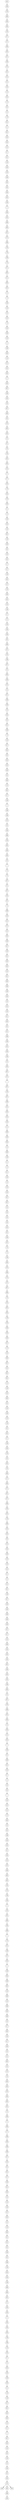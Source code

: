 digraph my_graph {
432 [label=432]
429 [label=429]
276 [label=276]
490 [label=490]
284 [label=284]
295 [label=295]
143 [label=143]
377 [label=377]
127 [label=127]
309 [label=309]
335 [label=335]
247 [label=247]
348 [label=348]
374 [label=374]
422 [label=422]
314 [label=314]
151 [label=151]
165 [label=165]
113 [label=113]
354 [label=354]
173 [label=173]
96 [label=96]
33 [label=33]
178 [label=178]
341 [label=341]
51 [label=51]
401 [label=401]
333 [label=333]
345 [label=345]
215 [label=215]
67 [label=67]
251 [label=251]
120 [label=120]
426 [label=426]
479 [label=479]
349 [label=349]
89 [label=89]
98 [label=98]
264 [label=264]
342 [label=342]
226 [label=226]
3 [label=3]
330 [label=330]
242 [label=242]
406 [label=406]
495 [label=495]
421 [label=421]
272 [label=272]
308 [label=308]
133 [label=133]
179 [label=179]
239 [label=239]
174 [label=174]
471 [label=471]
382 [label=382]
211 [label=211]
363 [label=363]
452 [label=452]
15 [label=15]
73 [label=73]
246 [label=246]
134 [label=134]
36 [label=36]
223 [label=223]
78 [label=78]
234 [label=234]
336 [label=336]
219 [label=219]
11 [label=11]
198 [label=198]
400 [label=400]
114 [label=114]
372 [label=372]
252 [label=252]
292 [label=292]
17 [label=17]
435 [label=435]
367 [label=367]
180 [label=180]
162 [label=162]
59 [label=59]
407 [label=407]
463 [label=463]
94 [label=94]
373 [label=373]
462 [label=462]
325 [label=325]
22 [label=22]
91 [label=91]
28 [label=28]
144 [label=144]
442 [label=442]
305 [label=305]
214 [label=214]
27 [label=27]
277 [label=277]
320 [label=320]
176 [label=176]
444 [label=444]
379 [label=379]
260 [label=260]
31 [label=31]
10 [label=10]
228 [label=228]
343 [label=343]
145 [label=145]
481 [label=481]
129 [label=129]
438 [label=438]
86 [label=86]
105 [label=105]
202 [label=202]
47 [label=47]
157 [label=157]
159 [label=159]
455 [label=455]
137 [label=137]
278 [label=278]
280 [label=280]
423 [label=423]
210 [label=210]
146 [label=146]
57 [label=57]
171 [label=171]
218 [label=218]
194 [label=194]
259 [label=259]
90 [label=90]
408 [label=408]
107 [label=107]
132 [label=132]
188 [label=188]
437 [label=437]
55 [label=55]
364 [label=364]
449 [label=449]
222 [label=222]
44 [label=44]
321 [label=321]
289 [label=289]
209 [label=209]
38 [label=38]
204 [label=204]
68 [label=68]
331 [label=331]
299 [label=299]
79 [label=79]
150 [label=150]
427 [label=427]
362 [label=362]
99 [label=99]
353 [label=353]
323 [label=323]
446 [label=446]
64 [label=64]
460 [label=460]
115 [label=115]
381 [label=381]
217 [label=217]
109 [label=109]
4 [label=4]
186 [label=186]
199 [label=199]
473 [label=473]
43 [label=43]
164 [label=164]
396 [label=396]
378 [label=378]
355 [label=355]
430 [label=430]
440 [label=440]
53 [label=53]
1 [label=1]
75 [label=75]
70 [label=70]
457 [label=457]
42 [label=42]
337 [label=337]
245 [label=245]
85 [label=85]
74 [label=74]
399 [label=399]
419 [label=419]
412 [label=412]
375 [label=375]
101 [label=101]
285 [label=285]
338 [label=338]
447 [label=447]
193 [label=193]
201 [label=201]
283 [label=283]
403 [label=403]
224 [label=224]
451 [label=451]
390 [label=390]
398 [label=398]
166 [label=166]
340 [label=340]
26 [label=26]
313 [label=313]
135 [label=135]
411 [label=411]
450 [label=450]
83 [label=83]
221 [label=221]
269 [label=269]
238 [label=238]
415 [label=415]
329 [label=329]
249 [label=249]
23 [label=23]
433 [label=433]
497 [label=497]
472 [label=472]
7 [label=7]
267 [label=267]
140 [label=140]
297 [label=297]
298 [label=298]
161 [label=161]
293 [label=293]
324 [label=324]
240 [label=240]
111 [label=111]
469 [label=469]
439 [label=439]
394 [label=394]
20 [label=20]
486 [label=486]
106 [label=106]
41 [label=41]
13 [label=13]
311 [label=311]
229 [label=229]
16 [label=16]
376 [label=376]
316 [label=316]
287 [label=287]
387 [label=387]
34 [label=34]
58 [label=58]
49 [label=49]
46 [label=46]
410 [label=410]
62 [label=62]
236 [label=236]
167 [label=167]
76 [label=76]
72 [label=72]
149 [label=149]
265 [label=265]
470 [label=470]
306 [label=306]
274 [label=274]
147 [label=147]
487 [label=487]
366 [label=366]
18 [label=18]
225 [label=225]
302 [label=302]
304 [label=304]
138 [label=138]
318 [label=318]
346 [label=346]
200 [label=200]
290 [label=290]
347 [label=347]
175 [label=175]
102 [label=102]
380 [label=380]
397 [label=397]
191 [label=191]
461 [label=461]
391 [label=391]
112 [label=112]
156 [label=156]
232 [label=232]
485 [label=485]
84 [label=84]
216 [label=216]
190 [label=190]
270 [label=270]
116 [label=116]
92 [label=92]
281 [label=281]
37 [label=37]
158 [label=158]
250 [label=250]
279 [label=279]
40 [label=40]
332 [label=332]
29 [label=29]
464 [label=464]
117 [label=117]
484 [label=484]
271 [label=271]
351 [label=351]
227 [label=227]
369 [label=369]
230 [label=230]
425 [label=425]
119 [label=119]
499 [label=499]
253 [label=253]
445 [label=445]
69 [label=69]
315 [label=315]
344 [label=344]
436 [label=436]
476 [label=476]
103 [label=103]
414 [label=414]
81 [label=81]
32 [label=32]
241 [label=241]
301 [label=301]
108 [label=108]
357 [label=357]
328 [label=328]
448 [label=448]
368 [label=368]
409 [label=409]
458 [label=458]
207 [label=207]
317 [label=317]
213 [label=213]
389 [label=389]
254 [label=254]
205 [label=205]
192 [label=192]
361 [label=361]
339 [label=339]
443 [label=443]
255 [label=255]
169 [label=169]
393 [label=393]
54 [label=54]
307 [label=307]
478 [label=478]
488 [label=488]
352 [label=352]
360 [label=360]
24 [label=24]
294 [label=294]
141 [label=141]
454 [label=454]
77 [label=77]
208 [label=208]
95 [label=95]
468 [label=468]
431 [label=431]
319 [label=319]
97 [label=97]
12 [label=12]
48 [label=48]
66 [label=66]
2 [label=2]
243 [label=243]
413 [label=413]
212 [label=212]
172 [label=172]
465 [label=465]
50 [label=50]
80 [label=80]
189 [label=189]
416 [label=416]
310 [label=310]
61 [label=61]
233 [label=233]
474 [label=474]
475 [label=475]
459 [label=459]
482 [label=482]
402 [label=402]
153 [label=153]
273 [label=273]
136 [label=136]
163 [label=163]
0 [label=0]
152 [label=152]
181 [label=181]
480 [label=480]
160 [label=160]
496 [label=496]
5 [label=5]
170 [label=170]
312 [label=312]
168 [label=168]
187 [label=187]
334 [label=334]
6 [label=6]
248 [label=248]
384 [label=384]
266 [label=266]
492 [label=492]
154 [label=154]
489 [label=489]
155 [label=155]
388 [label=388]
300 [label=300]
498 [label=498]
39 [label=39]
477 [label=477]
385 [label=385]
104 [label=104]
417 [label=417]
456 [label=456]
30 [label=30]
121 [label=121]
392 [label=392]
131 [label=131]
275 [label=275]
19 [label=19]
404 [label=404]
453 [label=453]
370 [label=370]
350 [label=350]
262 [label=262]
322 [label=322]
14 [label=14]
358 [label=358]
71 [label=71]
356 [label=356]
177 [label=177]
296 [label=296]
359 [label=359]
268 [label=268]
288 [label=288]
327 [label=327]
220 [label=220]
60 [label=60]
261 [label=261]
237 [label=237]
206 [label=206]
441 [label=441]
263 [label=263]
56 [label=56]
124 [label=124]
100 [label=100]
197 [label=197]
303 [label=303]
45 [label=45]
123 [label=123]
365 [label=365]
82 [label=82]
231 [label=231]
93 [label=93]
256 [label=256]
63 [label=63]
286 [label=286]
126 [label=126]
424 [label=424]
244 [label=244]
148 [label=148]
466 [label=466]
494 [label=494]
291 [label=291]
21 [label=21]
183 [label=183]
418 [label=418]
9 [label=9]
235 [label=235]
185 [label=185]
420 [label=420]
139 [label=139]
196 [label=196]
110 [label=110]
182 [label=182]
87 [label=87]
25 [label=25]
434 [label=434]
195 [label=195]
258 [label=258]
326 [label=326]
52 [label=52]
118 [label=118]
128 [label=128]
257 [label=257]
491 [label=491]
405 [label=405]
383 [label=383]
122 [label=122]
371 [label=371]
8 [label=8]
467 [label=467]
282 [label=282]
142 [label=142]
88 [label=88]
130 [label=130]
35 [label=35]
184 [label=184]
65 [label=65]
203 [label=203]
125 [label=125]
493 [label=493]
483 [label=483]
386 [label=386]
428 [label=428]
395 [label=395]
432->429
429->276
276->490
490->284
284->295
295->143
143->377
377->127
127->309
309->335
335->247
247->348
348->374
374->422
422->314
314->151
151->165
165->113
113->354
354->173
173->96
96->33
33->178
178->341
341->51
51->401
401->333
333->345
345->215
215->67
67->251
251->120
120->426
426->479
479->349
349->89
89->98
98->264
264->342
342->226
226->3
3->330
330->242
242->406
406->495
495->421
421->272
272->308
308->133
133->179
179->239
239->174
174->471
471->382
382->211
211->363
363->452
452->15
15->73
73->246
246->134
134->36
36->223
223->78
78->234
234->336
336->219
219->11
11->198
198->400
400->114
114->372
372->252
252->292
292->17
17->435
435->367
367->180
180->162
162->59
59->407
407->463
463->94
94->373
373->462
462->325
325->22
22->91
91->28
28->144
144->442
442->305
305->214
214->27
27->277
277->320
320->176
176->444
444->379
379->260
260->31
31->10
10->228
228->343
343->145
145->481
481->129
129->438
438->86
86->105
105->202
202->47
47->157
157->159
159->455
455->137
137->278
278->280
280->423
423->210
210->146
146->57
57->171
171->218
218->194
194->259
259->90
90->408
408->107
107->132
132->188
188->437
437->55
55->364
364->449
449->222
222->44
44->321
321->289
289->209
209->38
38->204
204->68
68->331
331->299
299->79
79->150
150->427
427->362
362->99
99->353
353->323
323->446
446->64
64->460
460->115
115->381
381->217
217->109
109->4
4->186
186->199
199->473
473->43
43->164
164->396
396->378
378->355
355->430
430->440
440->53
53->1
1->75
75->70
70->457
457->42
42->337
337->245
245->85
85->74
74->399
399->419
419->412
412->375
375->101
101->285
285->338
338->447
447->193
193->201
201->283
283->403
403->224
224->451
451->390
390->398
398->166
166->340
340->26
26->313
313->135
135->411
411->450
450->83
83->221
221->269
269->238
238->415
415->329
329->249
249->23
23->433
433->497
497->472
472->7
7->267
267->140
140->297
297->298
298->161
161->293
293->324
324->240
240->111
111->469
469->439
439->394
394->20
20->486
486->106
106->41
41->13
13->311
311->229
229->16
16->376
376->316
316->287
287->387
387->34
34->58
58->49
49->46
46->410
410->62
62->236
236->167
167->76
76->72
72->149
149->265
265->470
470->306
306->274
274->147
147->487
487->366
366->18
18->225
225->302
302->304
304->138
138->318
318->346
346->200
200->290
290->347
347->175
175->102
102->380
380->397
397->191
191->461
461->391
391->112
112->156
156->232
232->485
485->84
84->216
216->190
190->270
270->116
116->92
92->281
281->37
37->158
158->250
250->279
279->40
40->332
332->29
29->464
464->117
117->484
484->271
271->351
351->227
227->369
369->230
230->425
425->119
119->499
499->253
253->445
445->69
69->315
315->344
344->436
436->476
476->103
103->414
414->81
81->32
32->241
241->301
301->108
108->357
357->328
328->448
448->368
368->409
409->458
458->207
207->317
317->213
213->389
389->254
254->205
205->192
192->361
361->339
339->443
443->255
255->169
169->393
393->54
54->307
307->478
478->488
488->352
352->360
360->24
24->294
294->141
141->454
454->77
77->208
208->95
95->468
468->431
431->319
319->97
97->12
12->48
48->66
66->2
2->243
243->413
413->212
212->172
172->465
465->50
50->80
80->189
189->416
416->310
310->61
61->233
233->474
474->475
475->459
459->482
482->402
402->153
153->273
273->136
136->163
163->0
0->152
152->181
181->480
480->160
160->496
496->5
5->170
170->312
312->168
168->187
187->334
334->6
6->248
248->384
384->266
266->492
492->154
154->489
489->155
155->388
388->300
300->498
498->39
39->477
477->385
385->104
104->417
417->456
456->30
30->121
121->392
392->131
131->275
275->19
19->404
404->453
453->370
370->350
350->262
262->322
322->14
14->358
358->71
71->356
356->177
177->296
296->359
359->268
268->288
288->327
327->220
220->60
60->261
261->237
237->206
206->441
441->263
263->56
56->124
124->100
100->197
197->303
303->45
45->123
123->365
365->82
82->231
231->93
93->256
256->63
63->286
286->126
126->424
424->244
244->148
148->466
466->494
494->291
291->21
21->183
183->418
418->9
9->235
235->185
185->420
420->139
139->196
196->110
110->182
182->87
87->25
25->434
434->195
195->258
258->326
326->52
52->118
118->128
128->257
257->491
491->405
405->383
383->122
122->371
371->8
8->467
467->282
282->142
142->88
88->130
130->35
35->184
184->65
65->203
203->125
125->493
125->483
483->386
386->428
125->395
}